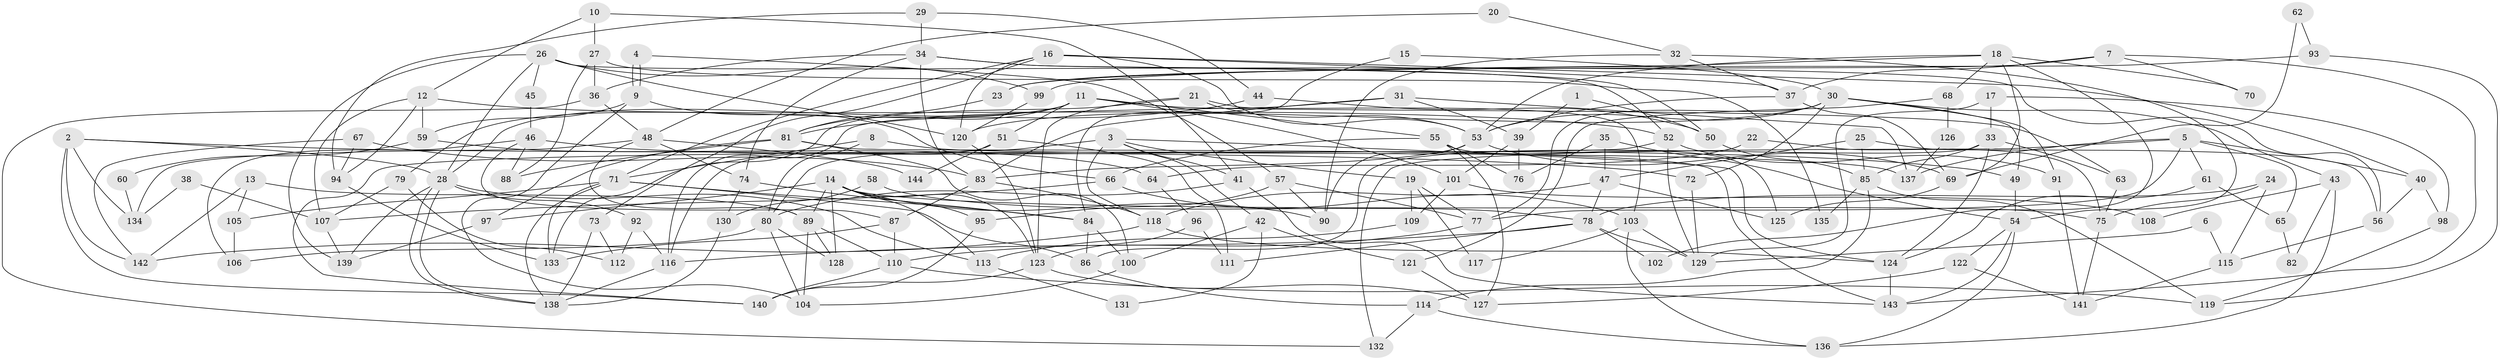 // coarse degree distribution, {2: 0.09473684210526316, 5: 0.21052631578947367, 6: 0.12631578947368421, 4: 0.16842105263157894, 9: 0.031578947368421054, 7: 0.06315789473684211, 3: 0.2, 8: 0.08421052631578947, 14: 0.010526315789473684, 10: 0.010526315789473684}
// Generated by graph-tools (version 1.1) at 2025/24/03/03/25 07:24:02]
// undirected, 144 vertices, 288 edges
graph export_dot {
graph [start="1"]
  node [color=gray90,style=filled];
  1;
  2;
  3;
  4;
  5;
  6;
  7;
  8;
  9;
  10;
  11;
  12;
  13;
  14;
  15;
  16;
  17;
  18;
  19;
  20;
  21;
  22;
  23;
  24;
  25;
  26;
  27;
  28;
  29;
  30;
  31;
  32;
  33;
  34;
  35;
  36;
  37;
  38;
  39;
  40;
  41;
  42;
  43;
  44;
  45;
  46;
  47;
  48;
  49;
  50;
  51;
  52;
  53;
  54;
  55;
  56;
  57;
  58;
  59;
  60;
  61;
  62;
  63;
  64;
  65;
  66;
  67;
  68;
  69;
  70;
  71;
  72;
  73;
  74;
  75;
  76;
  77;
  78;
  79;
  80;
  81;
  82;
  83;
  84;
  85;
  86;
  87;
  88;
  89;
  90;
  91;
  92;
  93;
  94;
  95;
  96;
  97;
  98;
  99;
  100;
  101;
  102;
  103;
  104;
  105;
  106;
  107;
  108;
  109;
  110;
  111;
  112;
  113;
  114;
  115;
  116;
  117;
  118;
  119;
  120;
  121;
  122;
  123;
  124;
  125;
  126;
  127;
  128;
  129;
  130;
  131;
  132;
  133;
  134;
  135;
  136;
  137;
  138;
  139;
  140;
  141;
  142;
  143;
  144;
  1 -- 39;
  1 -- 50;
  2 -- 72;
  2 -- 28;
  2 -- 134;
  2 -- 140;
  2 -- 142;
  3 -- 118;
  3 -- 41;
  3 -- 19;
  3 -- 42;
  3 -- 80;
  3 -- 124;
  4 -- 57;
  4 -- 9;
  4 -- 9;
  5 -- 137;
  5 -- 40;
  5 -- 61;
  5 -- 65;
  5 -- 77;
  5 -- 132;
  6 -- 129;
  6 -- 115;
  7 -- 143;
  7 -- 23;
  7 -- 37;
  7 -- 70;
  8 -- 80;
  8 -- 71;
  8 -- 137;
  9 -- 66;
  9 -- 59;
  9 -- 104;
  10 -- 12;
  10 -- 41;
  10 -- 27;
  11 -- 28;
  11 -- 101;
  11 -- 51;
  11 -- 55;
  11 -- 63;
  11 -- 79;
  11 -- 81;
  12 -- 94;
  12 -- 52;
  12 -- 59;
  12 -- 107;
  13 -- 142;
  13 -- 89;
  13 -- 105;
  14 -- 89;
  14 -- 123;
  14 -- 75;
  14 -- 90;
  14 -- 95;
  14 -- 97;
  14 -- 113;
  14 -- 128;
  15 -- 84;
  15 -- 30;
  16 -- 37;
  16 -- 53;
  16 -- 40;
  16 -- 71;
  16 -- 73;
  16 -- 120;
  17 -- 33;
  17 -- 129;
  17 -- 98;
  18 -- 53;
  18 -- 69;
  18 -- 23;
  18 -- 68;
  18 -- 70;
  18 -- 102;
  19 -- 77;
  19 -- 109;
  19 -- 117;
  20 -- 48;
  20 -- 32;
  21 -- 133;
  21 -- 103;
  21 -- 53;
  21 -- 123;
  22 -- 64;
  22 -- 75;
  23 -- 81;
  24 -- 75;
  24 -- 78;
  24 -- 115;
  25 -- 56;
  25 -- 85;
  25 -- 47;
  26 -- 28;
  26 -- 120;
  26 -- 45;
  26 -- 56;
  26 -- 99;
  26 -- 139;
  27 -- 88;
  27 -- 36;
  27 -- 135;
  28 -- 92;
  28 -- 138;
  28 -- 138;
  28 -- 113;
  28 -- 139;
  29 -- 94;
  29 -- 34;
  29 -- 44;
  30 -- 53;
  30 -- 120;
  30 -- 43;
  30 -- 49;
  30 -- 72;
  30 -- 77;
  30 -- 91;
  31 -- 116;
  31 -- 83;
  31 -- 39;
  31 -- 137;
  32 -- 90;
  32 -- 37;
  32 -- 54;
  33 -- 63;
  33 -- 124;
  33 -- 85;
  33 -- 86;
  34 -- 50;
  34 -- 74;
  34 -- 36;
  34 -- 52;
  34 -- 83;
  35 -- 54;
  35 -- 47;
  35 -- 76;
  36 -- 48;
  36 -- 132;
  37 -- 53;
  37 -- 69;
  38 -- 107;
  38 -- 134;
  39 -- 76;
  39 -- 101;
  40 -- 98;
  40 -- 56;
  41 -- 143;
  41 -- 80;
  42 -- 100;
  42 -- 121;
  42 -- 131;
  43 -- 136;
  43 -- 82;
  43 -- 108;
  44 -- 81;
  44 -- 50;
  45 -- 46;
  46 -- 106;
  46 -- 87;
  46 -- 49;
  46 -- 88;
  47 -- 125;
  47 -- 78;
  47 -- 118;
  48 -- 89;
  48 -- 74;
  48 -- 134;
  48 -- 144;
  49 -- 54;
  50 -- 85;
  51 -- 116;
  51 -- 111;
  51 -- 144;
  52 -- 140;
  52 -- 91;
  52 -- 129;
  53 -- 83;
  53 -- 69;
  53 -- 90;
  54 -- 122;
  54 -- 136;
  54 -- 143;
  55 -- 127;
  55 -- 66;
  55 -- 76;
  55 -- 125;
  56 -- 115;
  57 -- 77;
  57 -- 90;
  57 -- 95;
  58 -- 78;
  58 -- 130;
  59 -- 60;
  59 -- 64;
  60 -- 134;
  61 -- 124;
  61 -- 65;
  62 -- 69;
  62 -- 93;
  63 -- 75;
  64 -- 96;
  65 -- 82;
  66 -- 107;
  66 -- 103;
  67 -- 83;
  67 -- 142;
  67 -- 94;
  68 -- 121;
  68 -- 126;
  69 -- 125;
  71 -- 86;
  71 -- 84;
  71 -- 105;
  71 -- 133;
  71 -- 138;
  72 -- 129;
  73 -- 138;
  73 -- 112;
  74 -- 84;
  74 -- 130;
  75 -- 141;
  77 -- 110;
  78 -- 129;
  78 -- 102;
  78 -- 111;
  78 -- 116;
  79 -- 107;
  79 -- 112;
  80 -- 128;
  80 -- 104;
  80 -- 106;
  81 -- 97;
  81 -- 88;
  81 -- 100;
  81 -- 143;
  83 -- 118;
  83 -- 87;
  84 -- 100;
  84 -- 86;
  85 -- 114;
  85 -- 119;
  85 -- 135;
  86 -- 114;
  87 -- 110;
  87 -- 133;
  89 -- 104;
  89 -- 110;
  89 -- 128;
  91 -- 141;
  92 -- 116;
  92 -- 112;
  93 -- 119;
  93 -- 99;
  94 -- 133;
  95 -- 140;
  96 -- 111;
  96 -- 123;
  97 -- 139;
  98 -- 119;
  99 -- 120;
  100 -- 104;
  101 -- 109;
  101 -- 108;
  103 -- 136;
  103 -- 117;
  103 -- 129;
  105 -- 106;
  107 -- 139;
  109 -- 113;
  110 -- 140;
  110 -- 119;
  113 -- 131;
  114 -- 132;
  114 -- 136;
  115 -- 141;
  116 -- 138;
  118 -- 124;
  118 -- 142;
  120 -- 123;
  121 -- 127;
  122 -- 141;
  122 -- 127;
  123 -- 140;
  123 -- 127;
  124 -- 143;
  126 -- 137;
  130 -- 138;
}
